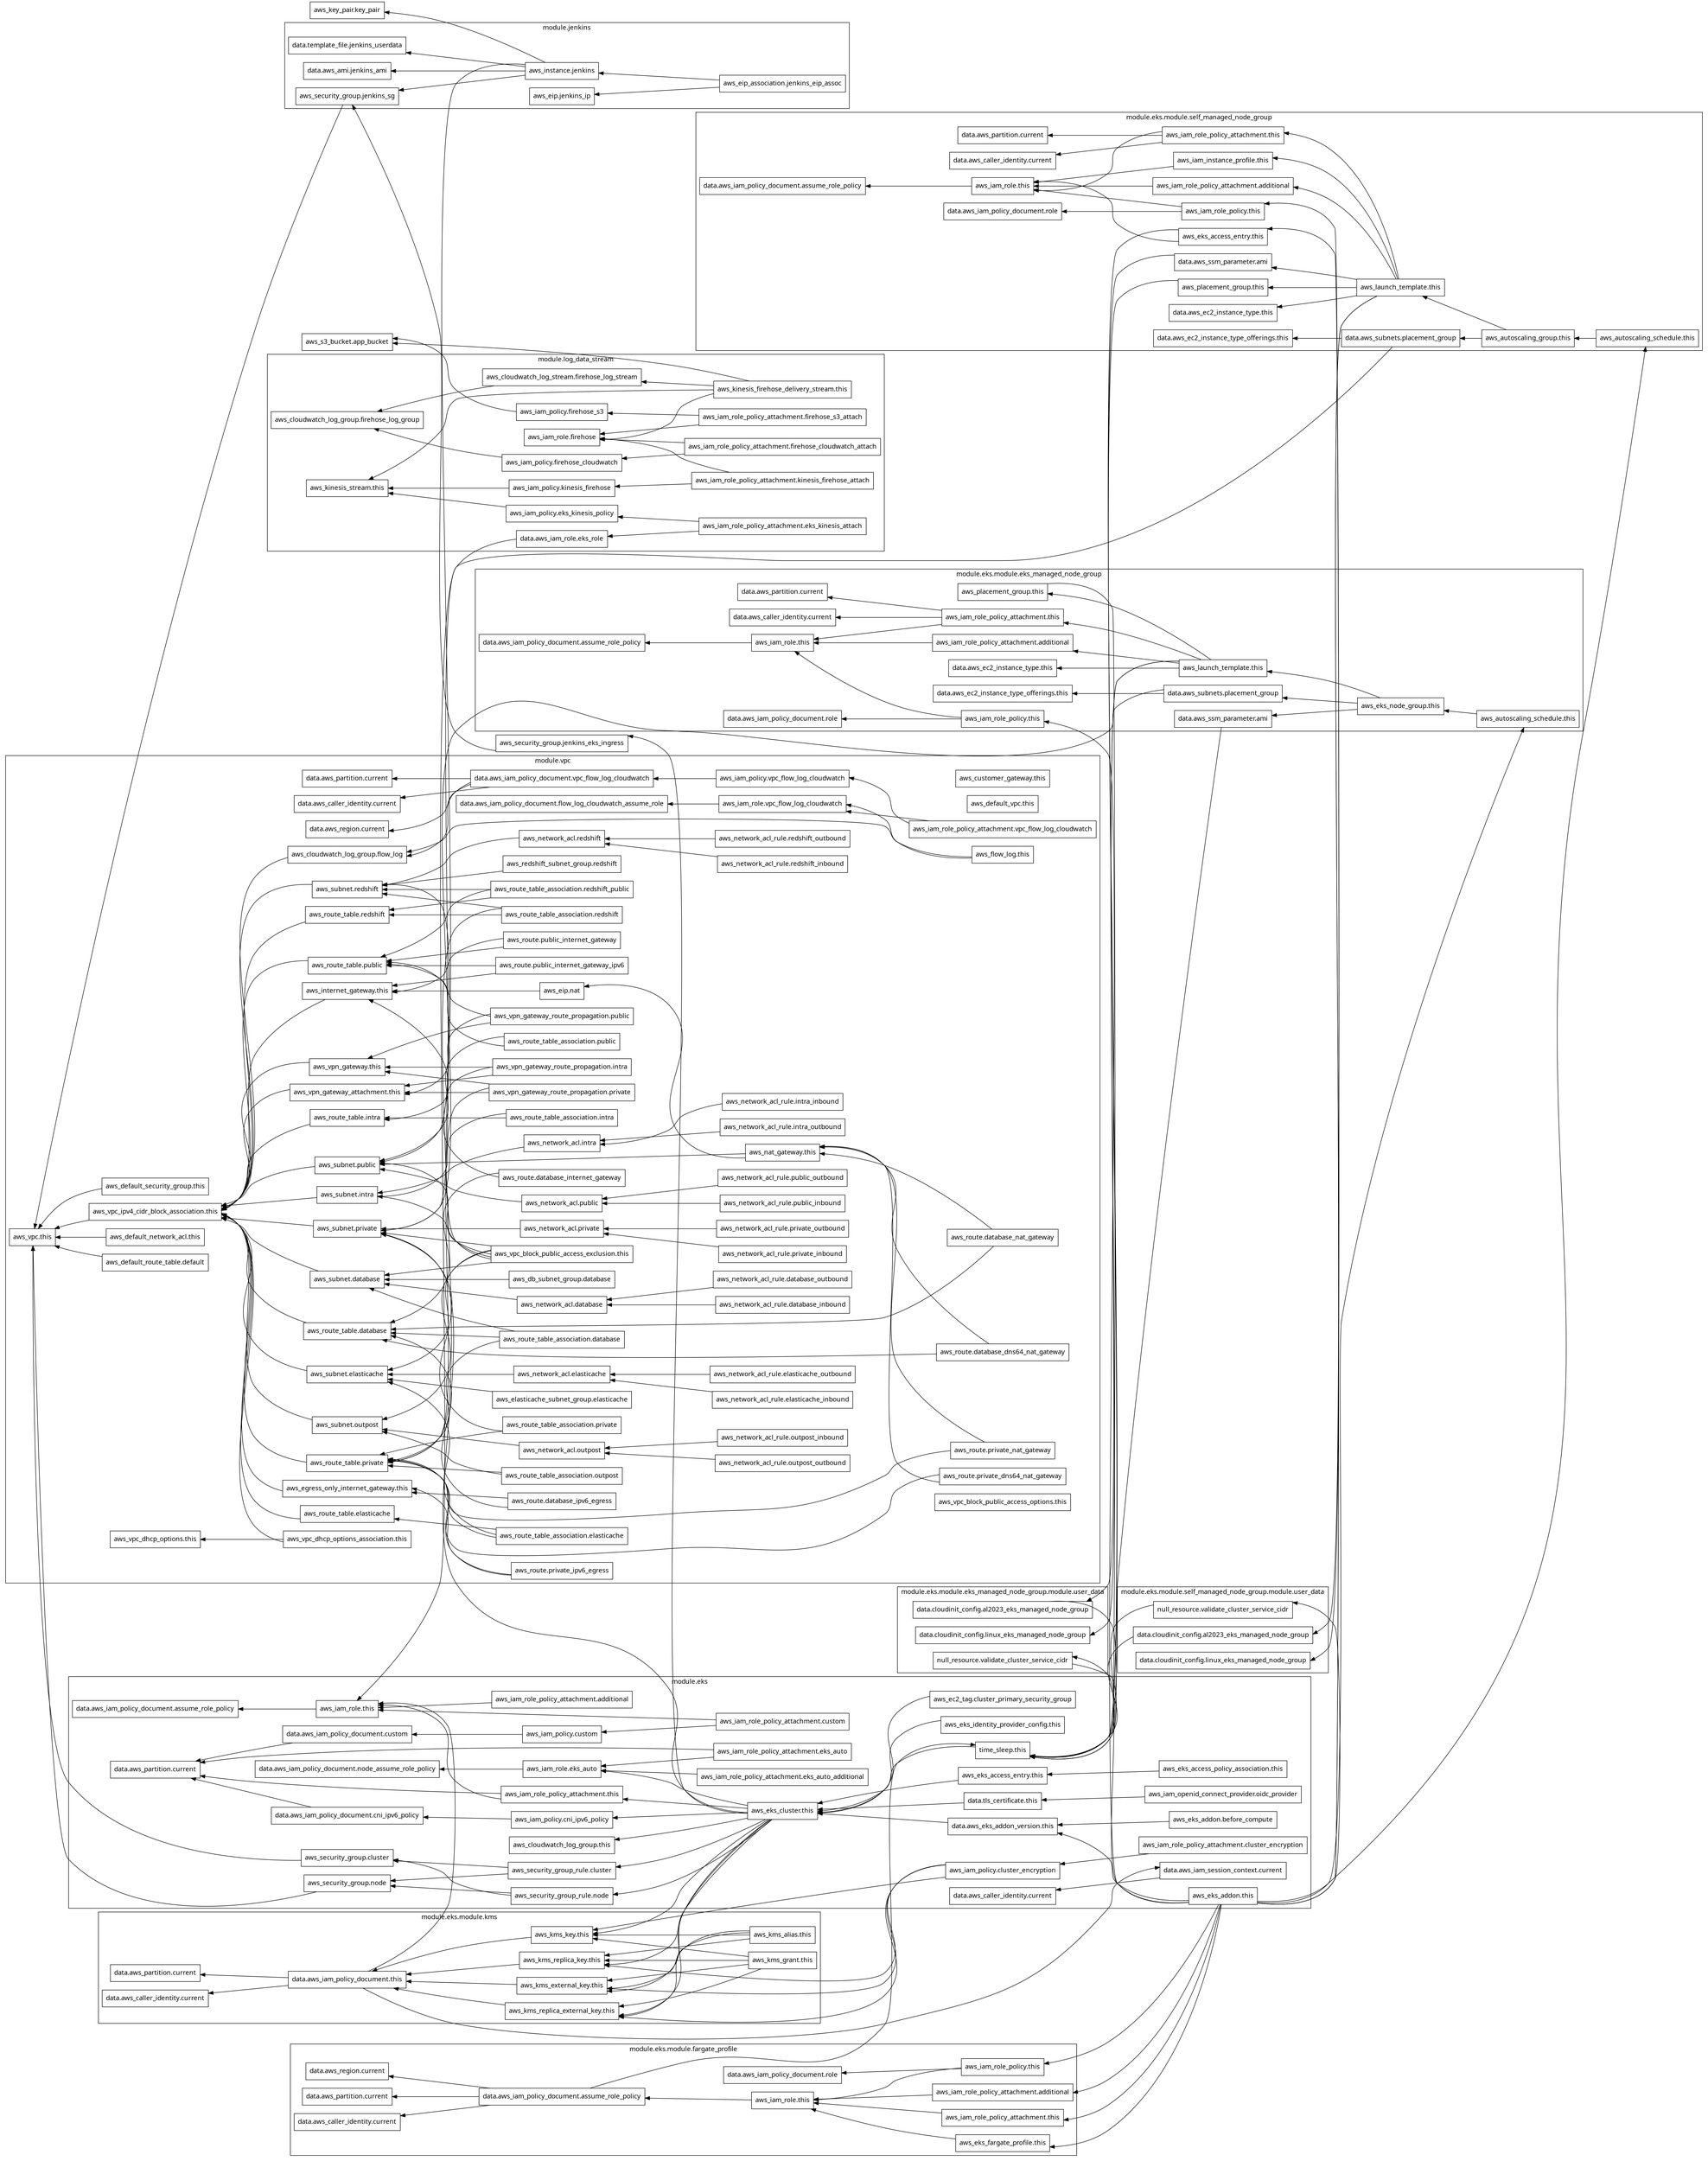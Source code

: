 digraph G {
  rankdir = "RL";
  node [shape = rect, fontname = "sans-serif"];
  "aws_key_pair.key_pair" [label="aws_key_pair.key_pair"];
  "aws_s3_bucket.app_bucket" [label="aws_s3_bucket.app_bucket"];
  "aws_security_group.jenkins_eks_ingress" [label="aws_security_group.jenkins_eks_ingress"];
  subgraph "cluster_module.eks" {
    label = "module.eks"
    fontname = "sans-serif"
    "module.eks.data.aws_caller_identity.current" [label="data.aws_caller_identity.current"];
    "module.eks.data.aws_eks_addon_version.this" [label="data.aws_eks_addon_version.this"];
    "module.eks.data.aws_iam_policy_document.assume_role_policy" [label="data.aws_iam_policy_document.assume_role_policy"];
    "module.eks.data.aws_iam_policy_document.cni_ipv6_policy" [label="data.aws_iam_policy_document.cni_ipv6_policy"];
    "module.eks.data.aws_iam_policy_document.custom" [label="data.aws_iam_policy_document.custom"];
    "module.eks.data.aws_iam_policy_document.node_assume_role_policy" [label="data.aws_iam_policy_document.node_assume_role_policy"];
    "module.eks.data.aws_iam_session_context.current" [label="data.aws_iam_session_context.current"];
    "module.eks.data.aws_partition.current" [label="data.aws_partition.current"];
    "module.eks.data.tls_certificate.this" [label="data.tls_certificate.this"];
    "module.eks.aws_cloudwatch_log_group.this" [label="aws_cloudwatch_log_group.this"];
    "module.eks.aws_ec2_tag.cluster_primary_security_group" [label="aws_ec2_tag.cluster_primary_security_group"];
    "module.eks.aws_eks_access_entry.this" [label="aws_eks_access_entry.this"];
    "module.eks.aws_eks_access_policy_association.this" [label="aws_eks_access_policy_association.this"];
    "module.eks.aws_eks_addon.before_compute" [label="aws_eks_addon.before_compute"];
    "module.eks.aws_eks_addon.this" [label="aws_eks_addon.this"];
    "module.eks.aws_eks_cluster.this" [label="aws_eks_cluster.this"];
    "module.eks.aws_eks_identity_provider_config.this" [label="aws_eks_identity_provider_config.this"];
    "module.eks.aws_iam_openid_connect_provider.oidc_provider" [label="aws_iam_openid_connect_provider.oidc_provider"];
    "module.eks.aws_iam_policy.cluster_encryption" [label="aws_iam_policy.cluster_encryption"];
    "module.eks.aws_iam_policy.cni_ipv6_policy" [label="aws_iam_policy.cni_ipv6_policy"];
    "module.eks.aws_iam_policy.custom" [label="aws_iam_policy.custom"];
    "module.eks.aws_iam_role.eks_auto" [label="aws_iam_role.eks_auto"];
    "module.eks.aws_iam_role.this" [label="aws_iam_role.this"];
    "module.eks.aws_iam_role_policy_attachment.additional" [label="aws_iam_role_policy_attachment.additional"];
    "module.eks.aws_iam_role_policy_attachment.cluster_encryption" [label="aws_iam_role_policy_attachment.cluster_encryption"];
    "module.eks.aws_iam_role_policy_attachment.custom" [label="aws_iam_role_policy_attachment.custom"];
    "module.eks.aws_iam_role_policy_attachment.eks_auto" [label="aws_iam_role_policy_attachment.eks_auto"];
    "module.eks.aws_iam_role_policy_attachment.eks_auto_additional" [label="aws_iam_role_policy_attachment.eks_auto_additional"];
    "module.eks.aws_iam_role_policy_attachment.this" [label="aws_iam_role_policy_attachment.this"];
    "module.eks.aws_security_group.cluster" [label="aws_security_group.cluster"];
    "module.eks.aws_security_group.node" [label="aws_security_group.node"];
    "module.eks.aws_security_group_rule.cluster" [label="aws_security_group_rule.cluster"];
    "module.eks.aws_security_group_rule.node" [label="aws_security_group_rule.node"];
    "module.eks.time_sleep.this" [label="time_sleep.this"];
  }
  subgraph "cluster_module.eks.module.eks_managed_node_group" {
    label = "module.eks.module.eks_managed_node_group"
    fontname = "sans-serif"
    "module.eks.module.eks_managed_node_group.data.aws_caller_identity.current" [label="data.aws_caller_identity.current"];
    "module.eks.module.eks_managed_node_group.data.aws_ec2_instance_type.this" [label="data.aws_ec2_instance_type.this"];
    "module.eks.module.eks_managed_node_group.data.aws_ec2_instance_type_offerings.this" [label="data.aws_ec2_instance_type_offerings.this"];
    "module.eks.module.eks_managed_node_group.data.aws_iam_policy_document.assume_role_policy" [label="data.aws_iam_policy_document.assume_role_policy"];
    "module.eks.module.eks_managed_node_group.data.aws_iam_policy_document.role" [label="data.aws_iam_policy_document.role"];
    "module.eks.module.eks_managed_node_group.data.aws_partition.current" [label="data.aws_partition.current"];
    "module.eks.module.eks_managed_node_group.data.aws_ssm_parameter.ami" [label="data.aws_ssm_parameter.ami"];
    "module.eks.module.eks_managed_node_group.data.aws_subnets.placement_group" [label="data.aws_subnets.placement_group"];
    "module.eks.module.eks_managed_node_group.aws_autoscaling_schedule.this" [label="aws_autoscaling_schedule.this"];
    "module.eks.module.eks_managed_node_group.aws_eks_node_group.this" [label="aws_eks_node_group.this"];
    "module.eks.module.eks_managed_node_group.aws_iam_role.this" [label="aws_iam_role.this"];
    "module.eks.module.eks_managed_node_group.aws_iam_role_policy.this" [label="aws_iam_role_policy.this"];
    "module.eks.module.eks_managed_node_group.aws_iam_role_policy_attachment.additional" [label="aws_iam_role_policy_attachment.additional"];
    "module.eks.module.eks_managed_node_group.aws_iam_role_policy_attachment.this" [label="aws_iam_role_policy_attachment.this"];
    "module.eks.module.eks_managed_node_group.aws_launch_template.this" [label="aws_launch_template.this"];
    "module.eks.module.eks_managed_node_group.aws_placement_group.this" [label="aws_placement_group.this"];
  }
  subgraph "cluster_module.eks.module.eks_managed_node_group.module.user_data" {
    label = "module.eks.module.eks_managed_node_group.module.user_data"
    fontname = "sans-serif"
    "module.eks.module.eks_managed_node_group.module.user_data.data.cloudinit_config.al2023_eks_managed_node_group" [label="data.cloudinit_config.al2023_eks_managed_node_group"];
    "module.eks.module.eks_managed_node_group.module.user_data.data.cloudinit_config.linux_eks_managed_node_group" [label="data.cloudinit_config.linux_eks_managed_node_group"];
    "module.eks.module.eks_managed_node_group.module.user_data.null_resource.validate_cluster_service_cidr" [label="null_resource.validate_cluster_service_cidr"];
  }
  subgraph "cluster_module.eks.module.fargate_profile" {
    label = "module.eks.module.fargate_profile"
    fontname = "sans-serif"
    "module.eks.module.fargate_profile.data.aws_caller_identity.current" [label="data.aws_caller_identity.current"];
    "module.eks.module.fargate_profile.data.aws_iam_policy_document.assume_role_policy" [label="data.aws_iam_policy_document.assume_role_policy"];
    "module.eks.module.fargate_profile.data.aws_iam_policy_document.role" [label="data.aws_iam_policy_document.role"];
    "module.eks.module.fargate_profile.data.aws_partition.current" [label="data.aws_partition.current"];
    "module.eks.module.fargate_profile.data.aws_region.current" [label="data.aws_region.current"];
    "module.eks.module.fargate_profile.aws_eks_fargate_profile.this" [label="aws_eks_fargate_profile.this"];
    "module.eks.module.fargate_profile.aws_iam_role.this" [label="aws_iam_role.this"];
    "module.eks.module.fargate_profile.aws_iam_role_policy.this" [label="aws_iam_role_policy.this"];
    "module.eks.module.fargate_profile.aws_iam_role_policy_attachment.additional" [label="aws_iam_role_policy_attachment.additional"];
    "module.eks.module.fargate_profile.aws_iam_role_policy_attachment.this" [label="aws_iam_role_policy_attachment.this"];
  }
  subgraph "cluster_module.eks.module.kms" {
    label = "module.eks.module.kms"
    fontname = "sans-serif"
    "module.eks.module.kms.data.aws_caller_identity.current" [label="data.aws_caller_identity.current"];
    "module.eks.module.kms.data.aws_iam_policy_document.this" [label="data.aws_iam_policy_document.this"];
    "module.eks.module.kms.data.aws_partition.current" [label="data.aws_partition.current"];
    "module.eks.module.kms.aws_kms_alias.this" [label="aws_kms_alias.this"];
    "module.eks.module.kms.aws_kms_external_key.this" [label="aws_kms_external_key.this"];
    "module.eks.module.kms.aws_kms_grant.this" [label="aws_kms_grant.this"];
    "module.eks.module.kms.aws_kms_key.this" [label="aws_kms_key.this"];
    "module.eks.module.kms.aws_kms_replica_external_key.this" [label="aws_kms_replica_external_key.this"];
    "module.eks.module.kms.aws_kms_replica_key.this" [label="aws_kms_replica_key.this"];
  }
  subgraph "cluster_module.eks.module.self_managed_node_group" {
    label = "module.eks.module.self_managed_node_group"
    fontname = "sans-serif"
    "module.eks.module.self_managed_node_group.data.aws_caller_identity.current" [label="data.aws_caller_identity.current"];
    "module.eks.module.self_managed_node_group.data.aws_ec2_instance_type.this" [label="data.aws_ec2_instance_type.this"];
    "module.eks.module.self_managed_node_group.data.aws_ec2_instance_type_offerings.this" [label="data.aws_ec2_instance_type_offerings.this"];
    "module.eks.module.self_managed_node_group.data.aws_iam_policy_document.assume_role_policy" [label="data.aws_iam_policy_document.assume_role_policy"];
    "module.eks.module.self_managed_node_group.data.aws_iam_policy_document.role" [label="data.aws_iam_policy_document.role"];
    "module.eks.module.self_managed_node_group.data.aws_partition.current" [label="data.aws_partition.current"];
    "module.eks.module.self_managed_node_group.data.aws_ssm_parameter.ami" [label="data.aws_ssm_parameter.ami"];
    "module.eks.module.self_managed_node_group.data.aws_subnets.placement_group" [label="data.aws_subnets.placement_group"];
    "module.eks.module.self_managed_node_group.aws_autoscaling_group.this" [label="aws_autoscaling_group.this"];
    "module.eks.module.self_managed_node_group.aws_autoscaling_schedule.this" [label="aws_autoscaling_schedule.this"];
    "module.eks.module.self_managed_node_group.aws_eks_access_entry.this" [label="aws_eks_access_entry.this"];
    "module.eks.module.self_managed_node_group.aws_iam_instance_profile.this" [label="aws_iam_instance_profile.this"];
    "module.eks.module.self_managed_node_group.aws_iam_role.this" [label="aws_iam_role.this"];
    "module.eks.module.self_managed_node_group.aws_iam_role_policy.this" [label="aws_iam_role_policy.this"];
    "module.eks.module.self_managed_node_group.aws_iam_role_policy_attachment.additional" [label="aws_iam_role_policy_attachment.additional"];
    "module.eks.module.self_managed_node_group.aws_iam_role_policy_attachment.this" [label="aws_iam_role_policy_attachment.this"];
    "module.eks.module.self_managed_node_group.aws_launch_template.this" [label="aws_launch_template.this"];
    "module.eks.module.self_managed_node_group.aws_placement_group.this" [label="aws_placement_group.this"];
  }
  subgraph "cluster_module.eks.module.self_managed_node_group.module.user_data" {
    label = "module.eks.module.self_managed_node_group.module.user_data"
    fontname = "sans-serif"
    "module.eks.module.self_managed_node_group.module.user_data.data.cloudinit_config.al2023_eks_managed_node_group" [label="data.cloudinit_config.al2023_eks_managed_node_group"];
    "module.eks.module.self_managed_node_group.module.user_data.data.cloudinit_config.linux_eks_managed_node_group" [label="data.cloudinit_config.linux_eks_managed_node_group"];
    "module.eks.module.self_managed_node_group.module.user_data.null_resource.validate_cluster_service_cidr" [label="null_resource.validate_cluster_service_cidr"];
  }
  subgraph "cluster_module.jenkins" {
    label = "module.jenkins"
    fontname = "sans-serif"
    "module.jenkins.data.aws_ami.jenkins_ami" [label="data.aws_ami.jenkins_ami"];
    "module.jenkins.data.template_file.jenkins_userdata" [label="data.template_file.jenkins_userdata"];
    "module.jenkins.aws_eip.jenkins_ip" [label="aws_eip.jenkins_ip"];
    "module.jenkins.aws_eip_association.jenkins_eip_assoc" [label="aws_eip_association.jenkins_eip_assoc"];
    "module.jenkins.aws_instance.jenkins" [label="aws_instance.jenkins"];
    "module.jenkins.aws_security_group.jenkins_sg" [label="aws_security_group.jenkins_sg"];
  }
  subgraph "cluster_module.log_data_stream" {
    label = "module.log_data_stream"
    fontname = "sans-serif"
    "module.log_data_stream.data.aws_iam_role.eks_role" [label="data.aws_iam_role.eks_role"];
    "module.log_data_stream.aws_cloudwatch_log_group.firehose_log_group" [label="aws_cloudwatch_log_group.firehose_log_group"];
    "module.log_data_stream.aws_cloudwatch_log_stream.firehose_log_stream" [label="aws_cloudwatch_log_stream.firehose_log_stream"];
    "module.log_data_stream.aws_iam_policy.eks_kinesis_policy" [label="aws_iam_policy.eks_kinesis_policy"];
    "module.log_data_stream.aws_iam_policy.firehose_cloudwatch" [label="aws_iam_policy.firehose_cloudwatch"];
    "module.log_data_stream.aws_iam_policy.firehose_s3" [label="aws_iam_policy.firehose_s3"];
    "module.log_data_stream.aws_iam_policy.kinesis_firehose" [label="aws_iam_policy.kinesis_firehose"];
    "module.log_data_stream.aws_iam_role.firehose" [label="aws_iam_role.firehose"];
    "module.log_data_stream.aws_iam_role_policy_attachment.eks_kinesis_attach" [label="aws_iam_role_policy_attachment.eks_kinesis_attach"];
    "module.log_data_stream.aws_iam_role_policy_attachment.firehose_cloudwatch_attach" [label="aws_iam_role_policy_attachment.firehose_cloudwatch_attach"];
    "module.log_data_stream.aws_iam_role_policy_attachment.firehose_s3_attach" [label="aws_iam_role_policy_attachment.firehose_s3_attach"];
    "module.log_data_stream.aws_iam_role_policy_attachment.kinesis_firehose_attach" [label="aws_iam_role_policy_attachment.kinesis_firehose_attach"];
    "module.log_data_stream.aws_kinesis_firehose_delivery_stream.this" [label="aws_kinesis_firehose_delivery_stream.this"];
    "module.log_data_stream.aws_kinesis_stream.this" [label="aws_kinesis_stream.this"];
  }
  subgraph "cluster_module.vpc" {
    label = "module.vpc"
    fontname = "sans-serif"
    "module.vpc.data.aws_caller_identity.current" [label="data.aws_caller_identity.current"];
    "module.vpc.data.aws_iam_policy_document.flow_log_cloudwatch_assume_role" [label="data.aws_iam_policy_document.flow_log_cloudwatch_assume_role"];
    "module.vpc.data.aws_iam_policy_document.vpc_flow_log_cloudwatch" [label="data.aws_iam_policy_document.vpc_flow_log_cloudwatch"];
    "module.vpc.data.aws_partition.current" [label="data.aws_partition.current"];
    "module.vpc.data.aws_region.current" [label="data.aws_region.current"];
    "module.vpc.aws_cloudwatch_log_group.flow_log" [label="aws_cloudwatch_log_group.flow_log"];
    "module.vpc.aws_customer_gateway.this" [label="aws_customer_gateway.this"];
    "module.vpc.aws_db_subnet_group.database" [label="aws_db_subnet_group.database"];
    "module.vpc.aws_default_network_acl.this" [label="aws_default_network_acl.this"];
    "module.vpc.aws_default_route_table.default" [label="aws_default_route_table.default"];
    "module.vpc.aws_default_security_group.this" [label="aws_default_security_group.this"];
    "module.vpc.aws_default_vpc.this" [label="aws_default_vpc.this"];
    "module.vpc.aws_egress_only_internet_gateway.this" [label="aws_egress_only_internet_gateway.this"];
    "module.vpc.aws_eip.nat" [label="aws_eip.nat"];
    "module.vpc.aws_elasticache_subnet_group.elasticache" [label="aws_elasticache_subnet_group.elasticache"];
    "module.vpc.aws_flow_log.this" [label="aws_flow_log.this"];
    "module.vpc.aws_iam_policy.vpc_flow_log_cloudwatch" [label="aws_iam_policy.vpc_flow_log_cloudwatch"];
    "module.vpc.aws_iam_role.vpc_flow_log_cloudwatch" [label="aws_iam_role.vpc_flow_log_cloudwatch"];
    "module.vpc.aws_iam_role_policy_attachment.vpc_flow_log_cloudwatch" [label="aws_iam_role_policy_attachment.vpc_flow_log_cloudwatch"];
    "module.vpc.aws_internet_gateway.this" [label="aws_internet_gateway.this"];
    "module.vpc.aws_nat_gateway.this" [label="aws_nat_gateway.this"];
    "module.vpc.aws_network_acl.database" [label="aws_network_acl.database"];
    "module.vpc.aws_network_acl.elasticache" [label="aws_network_acl.elasticache"];
    "module.vpc.aws_network_acl.intra" [label="aws_network_acl.intra"];
    "module.vpc.aws_network_acl.outpost" [label="aws_network_acl.outpost"];
    "module.vpc.aws_network_acl.private" [label="aws_network_acl.private"];
    "module.vpc.aws_network_acl.public" [label="aws_network_acl.public"];
    "module.vpc.aws_network_acl.redshift" [label="aws_network_acl.redshift"];
    "module.vpc.aws_network_acl_rule.database_inbound" [label="aws_network_acl_rule.database_inbound"];
    "module.vpc.aws_network_acl_rule.database_outbound" [label="aws_network_acl_rule.database_outbound"];
    "module.vpc.aws_network_acl_rule.elasticache_inbound" [label="aws_network_acl_rule.elasticache_inbound"];
    "module.vpc.aws_network_acl_rule.elasticache_outbound" [label="aws_network_acl_rule.elasticache_outbound"];
    "module.vpc.aws_network_acl_rule.intra_inbound" [label="aws_network_acl_rule.intra_inbound"];
    "module.vpc.aws_network_acl_rule.intra_outbound" [label="aws_network_acl_rule.intra_outbound"];
    "module.vpc.aws_network_acl_rule.outpost_inbound" [label="aws_network_acl_rule.outpost_inbound"];
    "module.vpc.aws_network_acl_rule.outpost_outbound" [label="aws_network_acl_rule.outpost_outbound"];
    "module.vpc.aws_network_acl_rule.private_inbound" [label="aws_network_acl_rule.private_inbound"];
    "module.vpc.aws_network_acl_rule.private_outbound" [label="aws_network_acl_rule.private_outbound"];
    "module.vpc.aws_network_acl_rule.public_inbound" [label="aws_network_acl_rule.public_inbound"];
    "module.vpc.aws_network_acl_rule.public_outbound" [label="aws_network_acl_rule.public_outbound"];
    "module.vpc.aws_network_acl_rule.redshift_inbound" [label="aws_network_acl_rule.redshift_inbound"];
    "module.vpc.aws_network_acl_rule.redshift_outbound" [label="aws_network_acl_rule.redshift_outbound"];
    "module.vpc.aws_redshift_subnet_group.redshift" [label="aws_redshift_subnet_group.redshift"];
    "module.vpc.aws_route.database_dns64_nat_gateway" [label="aws_route.database_dns64_nat_gateway"];
    "module.vpc.aws_route.database_internet_gateway" [label="aws_route.database_internet_gateway"];
    "module.vpc.aws_route.database_ipv6_egress" [label="aws_route.database_ipv6_egress"];
    "module.vpc.aws_route.database_nat_gateway" [label="aws_route.database_nat_gateway"];
    "module.vpc.aws_route.private_dns64_nat_gateway" [label="aws_route.private_dns64_nat_gateway"];
    "module.vpc.aws_route.private_ipv6_egress" [label="aws_route.private_ipv6_egress"];
    "module.vpc.aws_route.private_nat_gateway" [label="aws_route.private_nat_gateway"];
    "module.vpc.aws_route.public_internet_gateway" [label="aws_route.public_internet_gateway"];
    "module.vpc.aws_route.public_internet_gateway_ipv6" [label="aws_route.public_internet_gateway_ipv6"];
    "module.vpc.aws_route_table.database" [label="aws_route_table.database"];
    "module.vpc.aws_route_table.elasticache" [label="aws_route_table.elasticache"];
    "module.vpc.aws_route_table.intra" [label="aws_route_table.intra"];
    "module.vpc.aws_route_table.private" [label="aws_route_table.private"];
    "module.vpc.aws_route_table.public" [label="aws_route_table.public"];
    "module.vpc.aws_route_table.redshift" [label="aws_route_table.redshift"];
    "module.vpc.aws_route_table_association.database" [label="aws_route_table_association.database"];
    "module.vpc.aws_route_table_association.elasticache" [label="aws_route_table_association.elasticache"];
    "module.vpc.aws_route_table_association.intra" [label="aws_route_table_association.intra"];
    "module.vpc.aws_route_table_association.outpost" [label="aws_route_table_association.outpost"];
    "module.vpc.aws_route_table_association.private" [label="aws_route_table_association.private"];
    "module.vpc.aws_route_table_association.public" [label="aws_route_table_association.public"];
    "module.vpc.aws_route_table_association.redshift" [label="aws_route_table_association.redshift"];
    "module.vpc.aws_route_table_association.redshift_public" [label="aws_route_table_association.redshift_public"];
    "module.vpc.aws_subnet.database" [label="aws_subnet.database"];
    "module.vpc.aws_subnet.elasticache" [label="aws_subnet.elasticache"];
    "module.vpc.aws_subnet.intra" [label="aws_subnet.intra"];
    "module.vpc.aws_subnet.outpost" [label="aws_subnet.outpost"];
    "module.vpc.aws_subnet.private" [label="aws_subnet.private"];
    "module.vpc.aws_subnet.public" [label="aws_subnet.public"];
    "module.vpc.aws_subnet.redshift" [label="aws_subnet.redshift"];
    "module.vpc.aws_vpc.this" [label="aws_vpc.this"];
    "module.vpc.aws_vpc_block_public_access_exclusion.this" [label="aws_vpc_block_public_access_exclusion.this"];
    "module.vpc.aws_vpc_block_public_access_options.this" [label="aws_vpc_block_public_access_options.this"];
    "module.vpc.aws_vpc_dhcp_options.this" [label="aws_vpc_dhcp_options.this"];
    "module.vpc.aws_vpc_dhcp_options_association.this" [label="aws_vpc_dhcp_options_association.this"];
    "module.vpc.aws_vpc_ipv4_cidr_block_association.this" [label="aws_vpc_ipv4_cidr_block_association.this"];
    "module.vpc.aws_vpn_gateway.this" [label="aws_vpn_gateway.this"];
    "module.vpc.aws_vpn_gateway_attachment.this" [label="aws_vpn_gateway_attachment.this"];
    "module.vpc.aws_vpn_gateway_route_propagation.intra" [label="aws_vpn_gateway_route_propagation.intra"];
    "module.vpc.aws_vpn_gateway_route_propagation.private" [label="aws_vpn_gateway_route_propagation.private"];
    "module.vpc.aws_vpn_gateway_route_propagation.public" [label="aws_vpn_gateway_route_propagation.public"];
  }
  "aws_security_group.jenkins_eks_ingress" -> "module.jenkins.aws_security_group.jenkins_sg";
  "module.eks.data.aws_eks_addon_version.this" -> "module.eks.aws_eks_cluster.this";
  "module.eks.data.aws_iam_policy_document.cni_ipv6_policy" -> "module.eks.data.aws_partition.current";
  "module.eks.data.aws_iam_policy_document.custom" -> "module.eks.data.aws_partition.current";
  "module.eks.data.aws_iam_session_context.current" -> "module.eks.data.aws_caller_identity.current";
  "module.eks.data.tls_certificate.this" -> "module.eks.aws_eks_cluster.this";
  "module.eks.aws_ec2_tag.cluster_primary_security_group" -> "module.eks.aws_eks_cluster.this";
  "module.eks.aws_eks_access_entry.this" -> "module.eks.aws_eks_cluster.this";
  "module.eks.aws_eks_access_policy_association.this" -> "module.eks.aws_eks_access_entry.this";
  "module.eks.aws_eks_addon.before_compute" -> "module.eks.data.aws_eks_addon_version.this";
  "module.eks.aws_eks_addon.this" -> "module.eks.data.aws_eks_addon_version.this";
  "module.eks.aws_eks_addon.this" -> "module.eks.module.eks_managed_node_group.aws_autoscaling_schedule.this";
  "module.eks.aws_eks_addon.this" -> "module.eks.module.eks_managed_node_group.aws_iam_role_policy.this";
  "module.eks.aws_eks_addon.this" -> "module.eks.module.eks_managed_node_group.module.user_data.null_resource.validate_cluster_service_cidr";
  "module.eks.aws_eks_addon.this" -> "module.eks.module.fargate_profile.aws_eks_fargate_profile.this";
  "module.eks.aws_eks_addon.this" -> "module.eks.module.fargate_profile.aws_iam_role_policy.this";
  "module.eks.aws_eks_addon.this" -> "module.eks.module.fargate_profile.aws_iam_role_policy_attachment.additional";
  "module.eks.aws_eks_addon.this" -> "module.eks.module.fargate_profile.aws_iam_role_policy_attachment.this";
  "module.eks.aws_eks_addon.this" -> "module.eks.module.self_managed_node_group.aws_autoscaling_schedule.this";
  "module.eks.aws_eks_addon.this" -> "module.eks.module.self_managed_node_group.aws_eks_access_entry.this";
  "module.eks.aws_eks_addon.this" -> "module.eks.module.self_managed_node_group.aws_iam_role_policy.this";
  "module.eks.aws_eks_addon.this" -> "module.eks.module.self_managed_node_group.module.user_data.null_resource.validate_cluster_service_cidr";
  "module.eks.aws_eks_cluster.this" -> "aws_security_group.jenkins_eks_ingress";
  "module.eks.aws_eks_cluster.this" -> "module.eks.aws_cloudwatch_log_group.this";
  "module.eks.aws_eks_cluster.this" -> "module.eks.aws_iam_policy.cni_ipv6_policy";
  "module.eks.aws_eks_cluster.this" -> "module.eks.aws_iam_role.eks_auto";
  "module.eks.aws_eks_cluster.this" -> "module.eks.aws_iam_role_policy_attachment.this";
  "module.eks.aws_eks_cluster.this" -> "module.eks.aws_security_group_rule.cluster";
  "module.eks.aws_eks_cluster.this" -> "module.eks.aws_security_group_rule.node";
  "module.eks.aws_eks_cluster.this" -> "module.eks.module.kms.aws_kms_external_key.this";
  "module.eks.aws_eks_cluster.this" -> "module.eks.module.kms.aws_kms_key.this";
  "module.eks.aws_eks_cluster.this" -> "module.eks.module.kms.aws_kms_replica_external_key.this";
  "module.eks.aws_eks_cluster.this" -> "module.eks.module.kms.aws_kms_replica_key.this";
  "module.eks.aws_eks_cluster.this" -> "module.vpc.aws_subnet.private";
  "module.eks.aws_eks_identity_provider_config.this" -> "module.eks.aws_eks_cluster.this";
  "module.eks.aws_iam_openid_connect_provider.oidc_provider" -> "module.eks.data.tls_certificate.this";
  "module.eks.aws_iam_policy.cluster_encryption" -> "module.eks.module.kms.aws_kms_external_key.this";
  "module.eks.aws_iam_policy.cluster_encryption" -> "module.eks.module.kms.aws_kms_key.this";
  "module.eks.aws_iam_policy.cluster_encryption" -> "module.eks.module.kms.aws_kms_replica_external_key.this";
  "module.eks.aws_iam_policy.cluster_encryption" -> "module.eks.module.kms.aws_kms_replica_key.this";
  "module.eks.aws_iam_policy.cni_ipv6_policy" -> "module.eks.data.aws_iam_policy_document.cni_ipv6_policy";
  "module.eks.aws_iam_policy.custom" -> "module.eks.data.aws_iam_policy_document.custom";
  "module.eks.aws_iam_role.eks_auto" -> "module.eks.data.aws_iam_policy_document.node_assume_role_policy";
  "module.eks.aws_iam_role.this" -> "module.eks.data.aws_iam_policy_document.assume_role_policy";
  "module.eks.aws_iam_role_policy_attachment.additional" -> "module.eks.aws_iam_role.this";
  "module.eks.aws_iam_role_policy_attachment.cluster_encryption" -> "module.eks.aws_iam_policy.cluster_encryption";
  "module.eks.aws_iam_role_policy_attachment.custom" -> "module.eks.aws_iam_policy.custom";
  "module.eks.aws_iam_role_policy_attachment.custom" -> "module.eks.aws_iam_role.this";
  "module.eks.aws_iam_role_policy_attachment.eks_auto" -> "module.eks.data.aws_partition.current";
  "module.eks.aws_iam_role_policy_attachment.eks_auto" -> "module.eks.aws_iam_role.eks_auto";
  "module.eks.aws_iam_role_policy_attachment.eks_auto_additional" -> "module.eks.aws_iam_role.eks_auto";
  "module.eks.aws_iam_role_policy_attachment.this" -> "module.eks.data.aws_partition.current";
  "module.eks.aws_iam_role_policy_attachment.this" -> "module.eks.aws_iam_role.this";
  "module.eks.aws_security_group.cluster" -> "module.vpc.aws_vpc.this";
  "module.eks.aws_security_group.node" -> "module.vpc.aws_vpc.this";
  "module.eks.aws_security_group_rule.cluster" -> "module.eks.aws_security_group.cluster";
  "module.eks.aws_security_group_rule.cluster" -> "module.eks.aws_security_group.node";
  "module.eks.aws_security_group_rule.node" -> "module.eks.aws_security_group.cluster";
  "module.eks.aws_security_group_rule.node" -> "module.eks.aws_security_group.node";
  "module.eks.time_sleep.this" -> "module.eks.aws_eks_cluster.this";
  "module.eks.module.eks_managed_node_group.data.aws_ssm_parameter.ami" -> "module.eks.time_sleep.this";
  "module.eks.module.eks_managed_node_group.data.aws_subnets.placement_group" -> "module.eks.module.eks_managed_node_group.data.aws_ec2_instance_type_offerings.this";
  "module.eks.module.eks_managed_node_group.data.aws_subnets.placement_group" -> "module.vpc.aws_subnet.private";
  "module.eks.module.eks_managed_node_group.aws_autoscaling_schedule.this" -> "module.eks.module.eks_managed_node_group.aws_eks_node_group.this";
  "module.eks.module.eks_managed_node_group.aws_eks_node_group.this" -> "module.eks.module.eks_managed_node_group.data.aws_ssm_parameter.ami";
  "module.eks.module.eks_managed_node_group.aws_eks_node_group.this" -> "module.eks.module.eks_managed_node_group.data.aws_subnets.placement_group";
  "module.eks.module.eks_managed_node_group.aws_eks_node_group.this" -> "module.eks.module.eks_managed_node_group.aws_launch_template.this";
  "module.eks.module.eks_managed_node_group.aws_iam_role.this" -> "module.eks.module.eks_managed_node_group.data.aws_iam_policy_document.assume_role_policy";
  "module.eks.module.eks_managed_node_group.aws_iam_role_policy.this" -> "module.eks.module.eks_managed_node_group.data.aws_iam_policy_document.role";
  "module.eks.module.eks_managed_node_group.aws_iam_role_policy.this" -> "module.eks.module.eks_managed_node_group.aws_iam_role.this";
  "module.eks.module.eks_managed_node_group.aws_iam_role_policy_attachment.additional" -> "module.eks.module.eks_managed_node_group.aws_iam_role.this";
  "module.eks.module.eks_managed_node_group.aws_iam_role_policy_attachment.this" -> "module.eks.module.eks_managed_node_group.data.aws_caller_identity.current";
  "module.eks.module.eks_managed_node_group.aws_iam_role_policy_attachment.this" -> "module.eks.module.eks_managed_node_group.data.aws_partition.current";
  "module.eks.module.eks_managed_node_group.aws_iam_role_policy_attachment.this" -> "module.eks.module.eks_managed_node_group.aws_iam_role.this";
  "module.eks.module.eks_managed_node_group.aws_launch_template.this" -> "module.eks.module.eks_managed_node_group.data.aws_ec2_instance_type.this";
  "module.eks.module.eks_managed_node_group.aws_launch_template.this" -> "module.eks.module.eks_managed_node_group.aws_iam_role_policy_attachment.additional";
  "module.eks.module.eks_managed_node_group.aws_launch_template.this" -> "module.eks.module.eks_managed_node_group.aws_iam_role_policy_attachment.this";
  "module.eks.module.eks_managed_node_group.aws_launch_template.this" -> "module.eks.module.eks_managed_node_group.aws_placement_group.this";
  "module.eks.module.eks_managed_node_group.aws_launch_template.this" -> "module.eks.module.eks_managed_node_group.module.user_data.data.cloudinit_config.al2023_eks_managed_node_group";
  "module.eks.module.eks_managed_node_group.aws_launch_template.this" -> "module.eks.module.eks_managed_node_group.module.user_data.data.cloudinit_config.linux_eks_managed_node_group";
  "module.eks.module.eks_managed_node_group.aws_placement_group.this" -> "module.eks.time_sleep.this";
  "module.eks.module.eks_managed_node_group.module.user_data.data.cloudinit_config.al2023_eks_managed_node_group" -> "module.eks.time_sleep.this";
  "module.eks.module.eks_managed_node_group.module.user_data.null_resource.validate_cluster_service_cidr" -> "module.eks.time_sleep.this";
  "module.eks.module.fargate_profile.data.aws_iam_policy_document.assume_role_policy" -> "module.eks.time_sleep.this";
  "module.eks.module.fargate_profile.data.aws_iam_policy_document.assume_role_policy" -> "module.eks.module.fargate_profile.data.aws_caller_identity.current";
  "module.eks.module.fargate_profile.data.aws_iam_policy_document.assume_role_policy" -> "module.eks.module.fargate_profile.data.aws_partition.current";
  "module.eks.module.fargate_profile.data.aws_iam_policy_document.assume_role_policy" -> "module.eks.module.fargate_profile.data.aws_region.current";
  "module.eks.module.fargate_profile.aws_eks_fargate_profile.this" -> "module.eks.module.fargate_profile.aws_iam_role.this";
  "module.eks.module.fargate_profile.aws_iam_role.this" -> "module.eks.module.fargate_profile.data.aws_iam_policy_document.assume_role_policy";
  "module.eks.module.fargate_profile.aws_iam_role_policy.this" -> "module.eks.module.fargate_profile.data.aws_iam_policy_document.role";
  "module.eks.module.fargate_profile.aws_iam_role_policy.this" -> "module.eks.module.fargate_profile.aws_iam_role.this";
  "module.eks.module.fargate_profile.aws_iam_role_policy_attachment.additional" -> "module.eks.module.fargate_profile.aws_iam_role.this";
  "module.eks.module.fargate_profile.aws_iam_role_policy_attachment.this" -> "module.eks.module.fargate_profile.aws_iam_role.this";
  "module.eks.module.kms.data.aws_iam_policy_document.this" -> "module.eks.data.aws_iam_session_context.current";
  "module.eks.module.kms.data.aws_iam_policy_document.this" -> "module.eks.aws_iam_role.this";
  "module.eks.module.kms.data.aws_iam_policy_document.this" -> "module.eks.module.kms.data.aws_caller_identity.current";
  "module.eks.module.kms.data.aws_iam_policy_document.this" -> "module.eks.module.kms.data.aws_partition.current";
  "module.eks.module.kms.aws_kms_alias.this" -> "module.eks.module.kms.aws_kms_external_key.this";
  "module.eks.module.kms.aws_kms_alias.this" -> "module.eks.module.kms.aws_kms_key.this";
  "module.eks.module.kms.aws_kms_alias.this" -> "module.eks.module.kms.aws_kms_replica_external_key.this";
  "module.eks.module.kms.aws_kms_alias.this" -> "module.eks.module.kms.aws_kms_replica_key.this";
  "module.eks.module.kms.aws_kms_external_key.this" -> "module.eks.module.kms.data.aws_iam_policy_document.this";
  "module.eks.module.kms.aws_kms_grant.this" -> "module.eks.module.kms.aws_kms_external_key.this";
  "module.eks.module.kms.aws_kms_grant.this" -> "module.eks.module.kms.aws_kms_key.this";
  "module.eks.module.kms.aws_kms_grant.this" -> "module.eks.module.kms.aws_kms_replica_external_key.this";
  "module.eks.module.kms.aws_kms_grant.this" -> "module.eks.module.kms.aws_kms_replica_key.this";
  "module.eks.module.kms.aws_kms_key.this" -> "module.eks.module.kms.data.aws_iam_policy_document.this";
  "module.eks.module.kms.aws_kms_replica_external_key.this" -> "module.eks.module.kms.data.aws_iam_policy_document.this";
  "module.eks.module.kms.aws_kms_replica_key.this" -> "module.eks.module.kms.data.aws_iam_policy_document.this";
  "module.eks.module.self_managed_node_group.data.aws_ssm_parameter.ami" -> "module.eks.time_sleep.this";
  "module.eks.module.self_managed_node_group.data.aws_subnets.placement_group" -> "module.eks.module.self_managed_node_group.data.aws_ec2_instance_type_offerings.this";
  "module.eks.module.self_managed_node_group.data.aws_subnets.placement_group" -> "module.vpc.aws_subnet.private";
  "module.eks.module.self_managed_node_group.aws_autoscaling_group.this" -> "module.eks.module.self_managed_node_group.data.aws_subnets.placement_group";
  "module.eks.module.self_managed_node_group.aws_autoscaling_group.this" -> "module.eks.module.self_managed_node_group.aws_launch_template.this";
  "module.eks.module.self_managed_node_group.aws_autoscaling_schedule.this" -> "module.eks.module.self_managed_node_group.aws_autoscaling_group.this";
  "module.eks.module.self_managed_node_group.aws_eks_access_entry.this" -> "module.eks.time_sleep.this";
  "module.eks.module.self_managed_node_group.aws_eks_access_entry.this" -> "module.eks.module.self_managed_node_group.aws_iam_role.this";
  "module.eks.module.self_managed_node_group.aws_iam_instance_profile.this" -> "module.eks.module.self_managed_node_group.aws_iam_role.this";
  "module.eks.module.self_managed_node_group.aws_iam_role.this" -> "module.eks.module.self_managed_node_group.data.aws_iam_policy_document.assume_role_policy";
  "module.eks.module.self_managed_node_group.aws_iam_role_policy.this" -> "module.eks.module.self_managed_node_group.data.aws_iam_policy_document.role";
  "module.eks.module.self_managed_node_group.aws_iam_role_policy.this" -> "module.eks.module.self_managed_node_group.aws_iam_role.this";
  "module.eks.module.self_managed_node_group.aws_iam_role_policy_attachment.additional" -> "module.eks.module.self_managed_node_group.aws_iam_role.this";
  "module.eks.module.self_managed_node_group.aws_iam_role_policy_attachment.this" -> "module.eks.module.self_managed_node_group.data.aws_caller_identity.current";
  "module.eks.module.self_managed_node_group.aws_iam_role_policy_attachment.this" -> "module.eks.module.self_managed_node_group.data.aws_partition.current";
  "module.eks.module.self_managed_node_group.aws_iam_role_policy_attachment.this" -> "module.eks.module.self_managed_node_group.aws_iam_role.this";
  "module.eks.module.self_managed_node_group.aws_launch_template.this" -> "module.eks.module.self_managed_node_group.data.aws_ec2_instance_type.this";
  "module.eks.module.self_managed_node_group.aws_launch_template.this" -> "module.eks.module.self_managed_node_group.data.aws_ssm_parameter.ami";
  "module.eks.module.self_managed_node_group.aws_launch_template.this" -> "module.eks.module.self_managed_node_group.aws_iam_instance_profile.this";
  "module.eks.module.self_managed_node_group.aws_launch_template.this" -> "module.eks.module.self_managed_node_group.aws_iam_role_policy_attachment.additional";
  "module.eks.module.self_managed_node_group.aws_launch_template.this" -> "module.eks.module.self_managed_node_group.aws_iam_role_policy_attachment.this";
  "module.eks.module.self_managed_node_group.aws_launch_template.this" -> "module.eks.module.self_managed_node_group.aws_placement_group.this";
  "module.eks.module.self_managed_node_group.aws_launch_template.this" -> "module.eks.module.self_managed_node_group.module.user_data.data.cloudinit_config.al2023_eks_managed_node_group";
  "module.eks.module.self_managed_node_group.aws_launch_template.this" -> "module.eks.module.self_managed_node_group.module.user_data.data.cloudinit_config.linux_eks_managed_node_group";
  "module.eks.module.self_managed_node_group.aws_placement_group.this" -> "module.eks.time_sleep.this";
  "module.eks.module.self_managed_node_group.module.user_data.data.cloudinit_config.al2023_eks_managed_node_group" -> "module.eks.time_sleep.this";
  "module.eks.module.self_managed_node_group.module.user_data.null_resource.validate_cluster_service_cidr" -> "module.eks.time_sleep.this";
  "module.jenkins.aws_eip_association.jenkins_eip_assoc" -> "module.jenkins.aws_eip.jenkins_ip";
  "module.jenkins.aws_eip_association.jenkins_eip_assoc" -> "module.jenkins.aws_instance.jenkins";
  "module.jenkins.aws_instance.jenkins" -> "aws_key_pair.key_pair";
  "module.jenkins.aws_instance.jenkins" -> "module.jenkins.data.aws_ami.jenkins_ami";
  "module.jenkins.aws_instance.jenkins" -> "module.jenkins.data.template_file.jenkins_userdata";
  "module.jenkins.aws_instance.jenkins" -> "module.jenkins.aws_security_group.jenkins_sg";
  "module.jenkins.aws_instance.jenkins" -> "module.vpc.aws_subnet.public";
  "module.jenkins.aws_security_group.jenkins_sg" -> "module.vpc.aws_vpc.this";
  "module.log_data_stream.data.aws_iam_role.eks_role" -> "module.eks.aws_iam_role.this";
  "module.log_data_stream.aws_cloudwatch_log_stream.firehose_log_stream" -> "module.log_data_stream.aws_cloudwatch_log_group.firehose_log_group";
  "module.log_data_stream.aws_iam_policy.eks_kinesis_policy" -> "module.log_data_stream.aws_kinesis_stream.this";
  "module.log_data_stream.aws_iam_policy.firehose_cloudwatch" -> "module.log_data_stream.aws_cloudwatch_log_group.firehose_log_group";
  "module.log_data_stream.aws_iam_policy.firehose_s3" -> "aws_s3_bucket.app_bucket";
  "module.log_data_stream.aws_iam_policy.kinesis_firehose" -> "module.log_data_stream.aws_kinesis_stream.this";
  "module.log_data_stream.aws_iam_role_policy_attachment.eks_kinesis_attach" -> "module.log_data_stream.data.aws_iam_role.eks_role";
  "module.log_data_stream.aws_iam_role_policy_attachment.eks_kinesis_attach" -> "module.log_data_stream.aws_iam_policy.eks_kinesis_policy";
  "module.log_data_stream.aws_iam_role_policy_attachment.firehose_cloudwatch_attach" -> "module.log_data_stream.aws_iam_policy.firehose_cloudwatch";
  "module.log_data_stream.aws_iam_role_policy_attachment.firehose_cloudwatch_attach" -> "module.log_data_stream.aws_iam_role.firehose";
  "module.log_data_stream.aws_iam_role_policy_attachment.firehose_s3_attach" -> "module.log_data_stream.aws_iam_policy.firehose_s3";
  "module.log_data_stream.aws_iam_role_policy_attachment.firehose_s3_attach" -> "module.log_data_stream.aws_iam_role.firehose";
  "module.log_data_stream.aws_iam_role_policy_attachment.kinesis_firehose_attach" -> "module.log_data_stream.aws_iam_policy.kinesis_firehose";
  "module.log_data_stream.aws_iam_role_policy_attachment.kinesis_firehose_attach" -> "module.log_data_stream.aws_iam_role.firehose";
  "module.log_data_stream.aws_kinesis_firehose_delivery_stream.this" -> "aws_s3_bucket.app_bucket";
  "module.log_data_stream.aws_kinesis_firehose_delivery_stream.this" -> "module.log_data_stream.aws_cloudwatch_log_stream.firehose_log_stream";
  "module.log_data_stream.aws_kinesis_firehose_delivery_stream.this" -> "module.log_data_stream.aws_iam_role.firehose";
  "module.log_data_stream.aws_kinesis_firehose_delivery_stream.this" -> "module.log_data_stream.aws_kinesis_stream.this";
  "module.vpc.data.aws_iam_policy_document.vpc_flow_log_cloudwatch" -> "module.vpc.data.aws_caller_identity.current";
  "module.vpc.data.aws_iam_policy_document.vpc_flow_log_cloudwatch" -> "module.vpc.data.aws_partition.current";
  "module.vpc.data.aws_iam_policy_document.vpc_flow_log_cloudwatch" -> "module.vpc.data.aws_region.current";
  "module.vpc.data.aws_iam_policy_document.vpc_flow_log_cloudwatch" -> "module.vpc.aws_cloudwatch_log_group.flow_log";
  "module.vpc.aws_cloudwatch_log_group.flow_log" -> "module.vpc.aws_vpc_ipv4_cidr_block_association.this";
  "module.vpc.aws_db_subnet_group.database" -> "module.vpc.aws_subnet.database";
  "module.vpc.aws_default_network_acl.this" -> "module.vpc.aws_vpc.this";
  "module.vpc.aws_default_route_table.default" -> "module.vpc.aws_vpc.this";
  "module.vpc.aws_default_security_group.this" -> "module.vpc.aws_vpc.this";
  "module.vpc.aws_egress_only_internet_gateway.this" -> "module.vpc.aws_vpc_ipv4_cidr_block_association.this";
  "module.vpc.aws_eip.nat" -> "module.vpc.aws_internet_gateway.this";
  "module.vpc.aws_elasticache_subnet_group.elasticache" -> "module.vpc.aws_subnet.elasticache";
  "module.vpc.aws_flow_log.this" -> "module.vpc.aws_cloudwatch_log_group.flow_log";
  "module.vpc.aws_flow_log.this" -> "module.vpc.aws_iam_role.vpc_flow_log_cloudwatch";
  "module.vpc.aws_iam_policy.vpc_flow_log_cloudwatch" -> "module.vpc.data.aws_iam_policy_document.vpc_flow_log_cloudwatch";
  "module.vpc.aws_iam_role.vpc_flow_log_cloudwatch" -> "module.vpc.data.aws_iam_policy_document.flow_log_cloudwatch_assume_role";
  "module.vpc.aws_iam_role_policy_attachment.vpc_flow_log_cloudwatch" -> "module.vpc.aws_iam_policy.vpc_flow_log_cloudwatch";
  "module.vpc.aws_iam_role_policy_attachment.vpc_flow_log_cloudwatch" -> "module.vpc.aws_iam_role.vpc_flow_log_cloudwatch";
  "module.vpc.aws_internet_gateway.this" -> "module.vpc.aws_vpc_ipv4_cidr_block_association.this";
  "module.vpc.aws_nat_gateway.this" -> "module.vpc.aws_eip.nat";
  "module.vpc.aws_nat_gateway.this" -> "module.vpc.aws_subnet.public";
  "module.vpc.aws_network_acl.database" -> "module.vpc.aws_subnet.database";
  "module.vpc.aws_network_acl.elasticache" -> "module.vpc.aws_subnet.elasticache";
  "module.vpc.aws_network_acl.intra" -> "module.vpc.aws_subnet.intra";
  "module.vpc.aws_network_acl.outpost" -> "module.vpc.aws_subnet.outpost";
  "module.vpc.aws_network_acl.private" -> "module.vpc.aws_subnet.private";
  "module.vpc.aws_network_acl.public" -> "module.vpc.aws_subnet.public";
  "module.vpc.aws_network_acl.redshift" -> "module.vpc.aws_subnet.redshift";
  "module.vpc.aws_network_acl_rule.database_inbound" -> "module.vpc.aws_network_acl.database";
  "module.vpc.aws_network_acl_rule.database_outbound" -> "module.vpc.aws_network_acl.database";
  "module.vpc.aws_network_acl_rule.elasticache_inbound" -> "module.vpc.aws_network_acl.elasticache";
  "module.vpc.aws_network_acl_rule.elasticache_outbound" -> "module.vpc.aws_network_acl.elasticache";
  "module.vpc.aws_network_acl_rule.intra_inbound" -> "module.vpc.aws_network_acl.intra";
  "module.vpc.aws_network_acl_rule.intra_outbound" -> "module.vpc.aws_network_acl.intra";
  "module.vpc.aws_network_acl_rule.outpost_inbound" -> "module.vpc.aws_network_acl.outpost";
  "module.vpc.aws_network_acl_rule.outpost_outbound" -> "module.vpc.aws_network_acl.outpost";
  "module.vpc.aws_network_acl_rule.private_inbound" -> "module.vpc.aws_network_acl.private";
  "module.vpc.aws_network_acl_rule.private_outbound" -> "module.vpc.aws_network_acl.private";
  "module.vpc.aws_network_acl_rule.public_inbound" -> "module.vpc.aws_network_acl.public";
  "module.vpc.aws_network_acl_rule.public_outbound" -> "module.vpc.aws_network_acl.public";
  "module.vpc.aws_network_acl_rule.redshift_inbound" -> "module.vpc.aws_network_acl.redshift";
  "module.vpc.aws_network_acl_rule.redshift_outbound" -> "module.vpc.aws_network_acl.redshift";
  "module.vpc.aws_redshift_subnet_group.redshift" -> "module.vpc.aws_subnet.redshift";
  "module.vpc.aws_route.database_dns64_nat_gateway" -> "module.vpc.aws_nat_gateway.this";
  "module.vpc.aws_route.database_dns64_nat_gateway" -> "module.vpc.aws_route_table.database";
  "module.vpc.aws_route.database_internet_gateway" -> "module.vpc.aws_internet_gateway.this";
  "module.vpc.aws_route.database_internet_gateway" -> "module.vpc.aws_route_table.database";
  "module.vpc.aws_route.database_ipv6_egress" -> "module.vpc.aws_egress_only_internet_gateway.this";
  "module.vpc.aws_route.database_ipv6_egress" -> "module.vpc.aws_route_table.database";
  "module.vpc.aws_route.database_nat_gateway" -> "module.vpc.aws_nat_gateway.this";
  "module.vpc.aws_route.database_nat_gateway" -> "module.vpc.aws_route_table.database";
  "module.vpc.aws_route.private_dns64_nat_gateway" -> "module.vpc.aws_nat_gateway.this";
  "module.vpc.aws_route.private_dns64_nat_gateway" -> "module.vpc.aws_route_table.private";
  "module.vpc.aws_route.private_ipv6_egress" -> "module.vpc.aws_egress_only_internet_gateway.this";
  "module.vpc.aws_route.private_ipv6_egress" -> "module.vpc.aws_route_table.private";
  "module.vpc.aws_route.private_nat_gateway" -> "module.vpc.aws_nat_gateway.this";
  "module.vpc.aws_route.private_nat_gateway" -> "module.vpc.aws_route_table.private";
  "module.vpc.aws_route.public_internet_gateway" -> "module.vpc.aws_internet_gateway.this";
  "module.vpc.aws_route.public_internet_gateway" -> "module.vpc.aws_route_table.public";
  "module.vpc.aws_route.public_internet_gateway_ipv6" -> "module.vpc.aws_internet_gateway.this";
  "module.vpc.aws_route.public_internet_gateway_ipv6" -> "module.vpc.aws_route_table.public";
  "module.vpc.aws_route_table.database" -> "module.vpc.aws_vpc_ipv4_cidr_block_association.this";
  "module.vpc.aws_route_table.elasticache" -> "module.vpc.aws_vpc_ipv4_cidr_block_association.this";
  "module.vpc.aws_route_table.intra" -> "module.vpc.aws_vpc_ipv4_cidr_block_association.this";
  "module.vpc.aws_route_table.private" -> "module.vpc.aws_vpc_ipv4_cidr_block_association.this";
  "module.vpc.aws_route_table.public" -> "module.vpc.aws_vpc_ipv4_cidr_block_association.this";
  "module.vpc.aws_route_table.redshift" -> "module.vpc.aws_vpc_ipv4_cidr_block_association.this";
  "module.vpc.aws_route_table_association.database" -> "module.vpc.aws_route_table.database";
  "module.vpc.aws_route_table_association.database" -> "module.vpc.aws_route_table.private";
  "module.vpc.aws_route_table_association.database" -> "module.vpc.aws_subnet.database";
  "module.vpc.aws_route_table_association.elasticache" -> "module.vpc.aws_route_table.elasticache";
  "module.vpc.aws_route_table_association.elasticache" -> "module.vpc.aws_route_table.private";
  "module.vpc.aws_route_table_association.elasticache" -> "module.vpc.aws_subnet.elasticache";
  "module.vpc.aws_route_table_association.intra" -> "module.vpc.aws_route_table.intra";
  "module.vpc.aws_route_table_association.intra" -> "module.vpc.aws_subnet.intra";
  "module.vpc.aws_route_table_association.outpost" -> "module.vpc.aws_route_table.private";
  "module.vpc.aws_route_table_association.outpost" -> "module.vpc.aws_subnet.outpost";
  "module.vpc.aws_route_table_association.private" -> "module.vpc.aws_route_table.private";
  "module.vpc.aws_route_table_association.private" -> "module.vpc.aws_subnet.private";
  "module.vpc.aws_route_table_association.public" -> "module.vpc.aws_route_table.public";
  "module.vpc.aws_route_table_association.public" -> "module.vpc.aws_subnet.public";
  "module.vpc.aws_route_table_association.redshift" -> "module.vpc.aws_route_table.private";
  "module.vpc.aws_route_table_association.redshift" -> "module.vpc.aws_route_table.redshift";
  "module.vpc.aws_route_table_association.redshift" -> "module.vpc.aws_subnet.redshift";
  "module.vpc.aws_route_table_association.redshift_public" -> "module.vpc.aws_route_table.public";
  "module.vpc.aws_route_table_association.redshift_public" -> "module.vpc.aws_route_table.redshift";
  "module.vpc.aws_route_table_association.redshift_public" -> "module.vpc.aws_subnet.redshift";
  "module.vpc.aws_subnet.database" -> "module.vpc.aws_vpc_ipv4_cidr_block_association.this";
  "module.vpc.aws_subnet.elasticache" -> "module.vpc.aws_vpc_ipv4_cidr_block_association.this";
  "module.vpc.aws_subnet.intra" -> "module.vpc.aws_vpc_ipv4_cidr_block_association.this";
  "module.vpc.aws_subnet.outpost" -> "module.vpc.aws_vpc_ipv4_cidr_block_association.this";
  "module.vpc.aws_subnet.private" -> "module.vpc.aws_vpc_ipv4_cidr_block_association.this";
  "module.vpc.aws_subnet.public" -> "module.vpc.aws_vpc_ipv4_cidr_block_association.this";
  "module.vpc.aws_subnet.redshift" -> "module.vpc.aws_vpc_ipv4_cidr_block_association.this";
  "module.vpc.aws_vpc_block_public_access_exclusion.this" -> "module.vpc.aws_subnet.database";
  "module.vpc.aws_vpc_block_public_access_exclusion.this" -> "module.vpc.aws_subnet.elasticache";
  "module.vpc.aws_vpc_block_public_access_exclusion.this" -> "module.vpc.aws_subnet.intra";
  "module.vpc.aws_vpc_block_public_access_exclusion.this" -> "module.vpc.aws_subnet.outpost";
  "module.vpc.aws_vpc_block_public_access_exclusion.this" -> "module.vpc.aws_subnet.private";
  "module.vpc.aws_vpc_block_public_access_exclusion.this" -> "module.vpc.aws_subnet.public";
  "module.vpc.aws_vpc_block_public_access_exclusion.this" -> "module.vpc.aws_subnet.redshift";
  "module.vpc.aws_vpc_dhcp_options_association.this" -> "module.vpc.aws_vpc_dhcp_options.this";
  "module.vpc.aws_vpc_dhcp_options_association.this" -> "module.vpc.aws_vpc_ipv4_cidr_block_association.this";
  "module.vpc.aws_vpc_ipv4_cidr_block_association.this" -> "module.vpc.aws_vpc.this";
  "module.vpc.aws_vpn_gateway.this" -> "module.vpc.aws_vpc_ipv4_cidr_block_association.this";
  "module.vpc.aws_vpn_gateway_attachment.this" -> "module.vpc.aws_vpc_ipv4_cidr_block_association.this";
  "module.vpc.aws_vpn_gateway_route_propagation.intra" -> "module.vpc.aws_route_table.intra";
  "module.vpc.aws_vpn_gateway_route_propagation.intra" -> "module.vpc.aws_vpn_gateway.this";
  "module.vpc.aws_vpn_gateway_route_propagation.intra" -> "module.vpc.aws_vpn_gateway_attachment.this";
  "module.vpc.aws_vpn_gateway_route_propagation.private" -> "module.vpc.aws_route_table.private";
  "module.vpc.aws_vpn_gateway_route_propagation.private" -> "module.vpc.aws_vpn_gateway.this";
  "module.vpc.aws_vpn_gateway_route_propagation.private" -> "module.vpc.aws_vpn_gateway_attachment.this";
  "module.vpc.aws_vpn_gateway_route_propagation.public" -> "module.vpc.aws_route_table.public";
  "module.vpc.aws_vpn_gateway_route_propagation.public" -> "module.vpc.aws_vpn_gateway.this";
  "module.vpc.aws_vpn_gateway_route_propagation.public" -> "module.vpc.aws_vpn_gateway_attachment.this";
}
